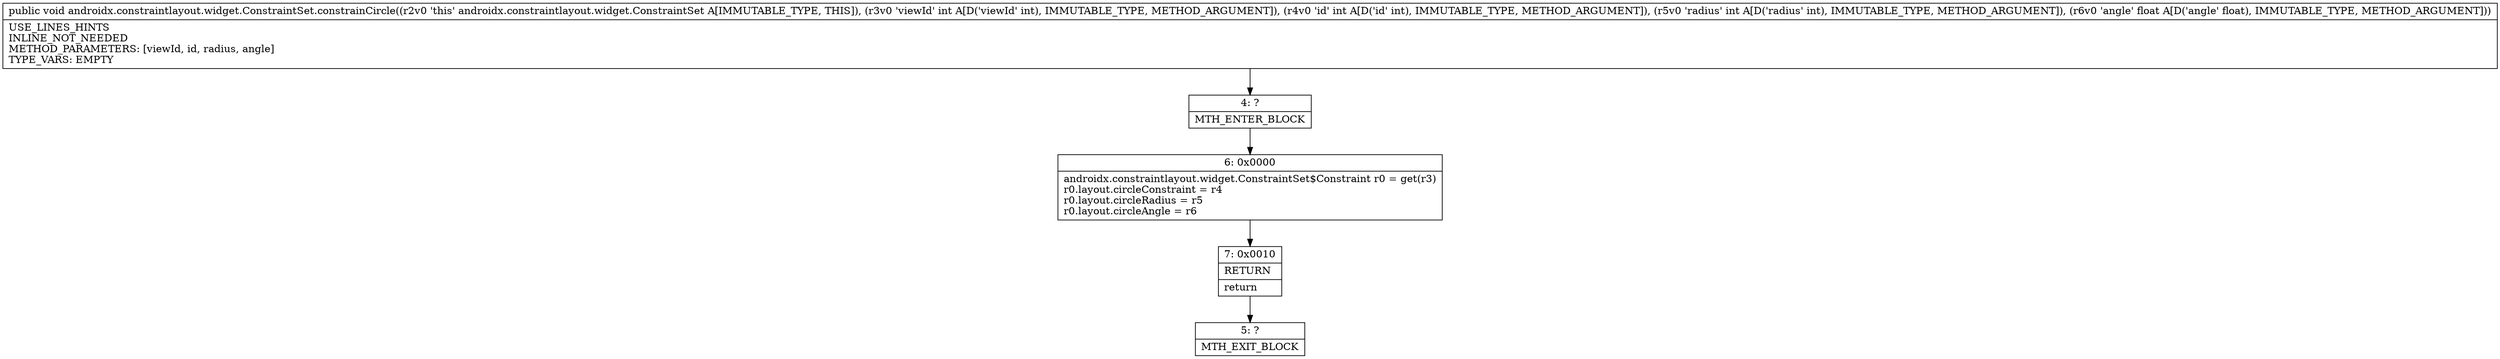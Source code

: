 digraph "CFG forandroidx.constraintlayout.widget.ConstraintSet.constrainCircle(IIIF)V" {
Node_4 [shape=record,label="{4\:\ ?|MTH_ENTER_BLOCK\l}"];
Node_6 [shape=record,label="{6\:\ 0x0000|androidx.constraintlayout.widget.ConstraintSet$Constraint r0 = get(r3)\lr0.layout.circleConstraint = r4\lr0.layout.circleRadius = r5\lr0.layout.circleAngle = r6\l}"];
Node_7 [shape=record,label="{7\:\ 0x0010|RETURN\l|return\l}"];
Node_5 [shape=record,label="{5\:\ ?|MTH_EXIT_BLOCK\l}"];
MethodNode[shape=record,label="{public void androidx.constraintlayout.widget.ConstraintSet.constrainCircle((r2v0 'this' androidx.constraintlayout.widget.ConstraintSet A[IMMUTABLE_TYPE, THIS]), (r3v0 'viewId' int A[D('viewId' int), IMMUTABLE_TYPE, METHOD_ARGUMENT]), (r4v0 'id' int A[D('id' int), IMMUTABLE_TYPE, METHOD_ARGUMENT]), (r5v0 'radius' int A[D('radius' int), IMMUTABLE_TYPE, METHOD_ARGUMENT]), (r6v0 'angle' float A[D('angle' float), IMMUTABLE_TYPE, METHOD_ARGUMENT]))  | USE_LINES_HINTS\lINLINE_NOT_NEEDED\lMETHOD_PARAMETERS: [viewId, id, radius, angle]\lTYPE_VARS: EMPTY\l}"];
MethodNode -> Node_4;Node_4 -> Node_6;
Node_6 -> Node_7;
Node_7 -> Node_5;
}

